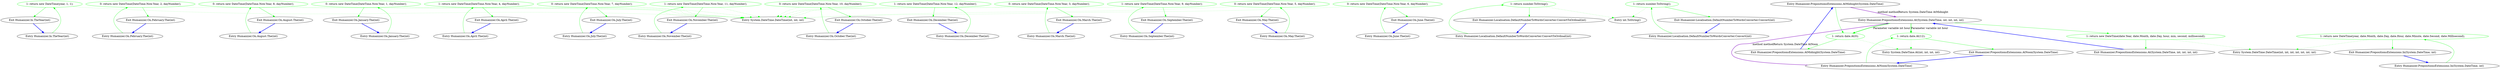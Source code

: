 digraph  {
d1 [cluster="Humanizer.In.TheYear(int)", color=green, community=0, label="1: return new DateTime(year, 1, 1);", span="12-12"];
d0 [cluster="Humanizer.In.TheYear(int)", label="Entry Humanizer.In.TheYear(int)", span="10-10"];
d2 [cluster="Humanizer.In.TheYear(int)", label="Exit Humanizer.In.TheYear(int)", span="10-10"];
d3 [cluster="System.DateTime.DateTime(int, int, int)", label="Entry System.DateTime.DateTime(int, int, int)", span="0-0"];
m2_3 [cluster="int.ToString()", file="InTests.cs", label="Entry int.ToString()", span="0-0"];
m2_4 [cluster="Humanizer.Localisation.DefaultNumberToWordsConverter.ConvertToOrdinal(int)", file="InTests.cs", label="Entry Humanizer.Localisation.DefaultNumberToWordsConverter.ConvertToOrdinal(int)", span="9-9"];
m2_5 [cluster="Humanizer.Localisation.DefaultNumberToWordsConverter.ConvertToOrdinal(int)", color=green, community=0, file="InTests.cs", label="1: return number.ToString();", span="11-11"];
m2_6 [cluster="Humanizer.Localisation.DefaultNumberToWordsConverter.ConvertToOrdinal(int)", file="InTests.cs", label="Exit Humanizer.Localisation.DefaultNumberToWordsConverter.ConvertToOrdinal(int)", span="9-9"];
m2_0 [cluster="Humanizer.Localisation.DefaultNumberToWordsConverter.Convert(int)", file="InTests.cs", label="Entry Humanizer.Localisation.DefaultNumberToWordsConverter.Convert(int)", span="4-4"];
m2_1 [cluster="Humanizer.Localisation.DefaultNumberToWordsConverter.Convert(int)", color=green, community=0, file="InTests.cs", label="1: return number.ToString();", span="6-6"];
m2_2 [cluster="Humanizer.Localisation.DefaultNumberToWordsConverter.Convert(int)", file="InTests.cs", label="Exit Humanizer.Localisation.DefaultNumberToWordsConverter.Convert(int)", span="4-4"];
m5_4 [cluster="Humanizer.On.February.The(int)", file="On.Days.cs", label="Entry Humanizer.On.February.The(int)", span="173-173"];
m5_5 [cluster="Humanizer.On.February.The(int)", color=green, community=0, file="On.Days.cs", label="0: return new DateTime(DateTime.Now.Year, 2, dayNumber);", span="175-175"];
m5_6 [cluster="Humanizer.On.February.The(int)", file="On.Days.cs", label="Exit Humanizer.On.February.The(int)", span="173-173"];
m5_22 [cluster="Humanizer.On.August.The(int)", file="On.Days.cs", label="Entry Humanizer.On.August.The(int)", span="1131-1131"];
m5_23 [cluster="Humanizer.On.August.The(int)", color=green, community=0, file="On.Days.cs", label="0: return new DateTime(DateTime.Now.Year, 8, dayNumber);", span="1133-1133"];
m5_24 [cluster="Humanizer.On.August.The(int)", file="On.Days.cs", label="Exit Humanizer.On.August.The(int)", span="1131-1131"];
m5_0 [cluster="Humanizer.On.January.The(int)", file="On.Days.cs", label="Entry Humanizer.On.January.The(int)", span="10-10"];
m5_1 [cluster="Humanizer.On.January.The(int)", color=green, community=0, file="On.Days.cs", label="0: return new DateTime(DateTime.Now.Year, 1, dayNumber);", span="12-12"];
m5_2 [cluster="Humanizer.On.January.The(int)", file="On.Days.cs", label="Exit Humanizer.On.January.The(int)", span="10-10"];
m5_10 [cluster="Humanizer.On.April.The(int)", file="On.Days.cs", label="Entry Humanizer.On.April.The(int)", span="489-489"];
m5_11 [cluster="Humanizer.On.April.The(int)", color=green, community=0, file="On.Days.cs", label="1: return new DateTime(DateTime.Now.Year, 4, dayNumber);", span="491-491"];
m5_12 [cluster="Humanizer.On.April.The(int)", file="On.Days.cs", label="Exit Humanizer.On.April.The(int)", span="489-489"];
m5_19 [cluster="Humanizer.On.July.The(int)", file="On.Days.cs", label="Entry Humanizer.On.July.The(int)", span="968-968"];
m5_20 [cluster="Humanizer.On.July.The(int)", color=green, community=0, file="On.Days.cs", label="0: return new DateTime(DateTime.Now.Year, 7, dayNumber);", span="970-970"];
m5_21 [cluster="Humanizer.On.July.The(int)", file="On.Days.cs", label="Exit Humanizer.On.July.The(int)", span="968-968"];
m5_31 [cluster="Humanizer.On.November.The(int)", file="On.Days.cs", label="Entry Humanizer.On.November.The(int)", span="1615-1615"];
m5_32 [cluster="Humanizer.On.November.The(int)", color=green, community=0, file="On.Days.cs", label="1: return new DateTime(DateTime.Now.Year, 11, dayNumber);", span="1617-1617"];
m5_33 [cluster="Humanizer.On.November.The(int)", file="On.Days.cs", label="Exit Humanizer.On.November.The(int)", span="1615-1615"];
m5_28 [cluster="Humanizer.On.October.The(int)", file="On.Days.cs", label="Entry Humanizer.On.October.The(int)", span="1452-1452"];
m5_29 [cluster="Humanizer.On.October.The(int)", color=green, community=0, file="On.Days.cs", label="0: return new DateTime(DateTime.Now.Year, 10, dayNumber);", span="1454-1454"];
m5_30 [cluster="Humanizer.On.October.The(int)", file="On.Days.cs", label="Exit Humanizer.On.October.The(int)", span="1452-1452"];
m5_34 [cluster="Humanizer.On.December.The(int)", file="On.Days.cs", label="Entry Humanizer.On.December.The(int)", span="1773-1773"];
m5_35 [cluster="Humanizer.On.December.The(int)", color=green, community=0, file="On.Days.cs", label="1: return new DateTime(DateTime.Now.Year, 12, dayNumber);", span="1775-1775"];
m5_36 [cluster="Humanizer.On.December.The(int)", file="On.Days.cs", label="Exit Humanizer.On.December.The(int)", span="1773-1773"];
m5_7 [cluster="Humanizer.On.March.The(int)", file="On.Days.cs", label="Entry Humanizer.On.March.The(int)", span="326-326"];
m5_8 [cluster="Humanizer.On.March.The(int)", color=green, community=0, file="On.Days.cs", label="0: return new DateTime(DateTime.Now.Year, 3, dayNumber);", span="328-328"];
m5_9 [cluster="Humanizer.On.March.The(int)", file="On.Days.cs", label="Exit Humanizer.On.March.The(int)", span="326-326"];
m5_25 [cluster="Humanizer.On.September.The(int)", file="On.Days.cs", label="Entry Humanizer.On.September.The(int)", span="1294-1294"];
m5_26 [cluster="Humanizer.On.September.The(int)", color=green, community=0, file="On.Days.cs", label="1: return new DateTime(DateTime.Now.Year, 9, dayNumber);", span="1296-1296"];
m5_27 [cluster="Humanizer.On.September.The(int)", file="On.Days.cs", label="Exit Humanizer.On.September.The(int)", span="1294-1294"];
m5_13 [cluster="Humanizer.On.May.The(int)", file="On.Days.cs", label="Entry Humanizer.On.May.The(int)", span="647-647"];
m5_14 [cluster="Humanizer.On.May.The(int)", color=green, community=0, file="On.Days.cs", label="0: return new DateTime(DateTime.Now.Year, 5, dayNumber);", span="649-649"];
m5_15 [cluster="Humanizer.On.May.The(int)", file="On.Days.cs", label="Exit Humanizer.On.May.The(int)", span="647-647"];
m5_16 [cluster="Humanizer.On.June.The(int)", file="On.Days.cs", label="Entry Humanizer.On.June.The(int)", span="810-810"];
m5_17 [cluster="Humanizer.On.June.The(int)", color=green, community=0, file="On.Days.cs", label="0: return new DateTime(DateTime.Now.Year, 6, dayNumber);", span="812-812"];
m5_18 [cluster="Humanizer.On.June.The(int)", file="On.Days.cs", label="Exit Humanizer.On.June.The(int)", span="810-810"];
m7_4 [cluster="Humanizer.PrepositionsExtensions.AtMidnight(System.DateTime)", file="PrepositionsExtensions.cs", label="Entry Humanizer.PrepositionsExtensions.AtMidnight(System.DateTime)", span="15-15"];
m7_5 [cluster="Humanizer.PrepositionsExtensions.AtMidnight(System.DateTime)", color=green, community=0, file="PrepositionsExtensions.cs", label="1: return date.At(0);", span="17-17"];
m7_6 [cluster="Humanizer.PrepositionsExtensions.AtMidnight(System.DateTime)", file="PrepositionsExtensions.cs", label="Exit Humanizer.PrepositionsExtensions.AtMidnight(System.DateTime)", span="15-15"];
m7_8 [cluster="Humanizer.PrepositionsExtensions.AtNoon(System.DateTime)", file="PrepositionsExtensions.cs", label="Entry Humanizer.PrepositionsExtensions.AtNoon(System.DateTime)", span="25-25"];
m7_9 [cluster="Humanizer.PrepositionsExtensions.AtNoon(System.DateTime)", color=green, community=0, file="PrepositionsExtensions.cs", label="1: return date.At(12);", span="27-27"];
m7_10 [cluster="Humanizer.PrepositionsExtensions.AtNoon(System.DateTime)", file="PrepositionsExtensions.cs", label="Exit Humanizer.PrepositionsExtensions.AtNoon(System.DateTime)", span="25-25"];
m7_7 [cluster="System.DateTime.At(int, int, int, int)", file="PrepositionsExtensions.cs", label="Entry System.DateTime.At(int, int, int, int)", span="5-5"];
m7_0 [cluster="Humanizer.PrepositionsExtensions.At(System.DateTime, int, int, int, int)", file="PrepositionsExtensions.cs", label="Entry Humanizer.PrepositionsExtensions.At(System.DateTime, int, int, int, int)", span="5-5"];
m7_1 [cluster="Humanizer.PrepositionsExtensions.At(System.DateTime, int, int, int, int)", color=green, community=0, file="PrepositionsExtensions.cs", label="1: return new DateTime(date.Year, date.Month, date.Day, hour, min, second, millisecond);", span="7-7"];
m7_2 [cluster="Humanizer.PrepositionsExtensions.At(System.DateTime, int, int, int, int)", file="PrepositionsExtensions.cs", label="Exit Humanizer.PrepositionsExtensions.At(System.DateTime, int, int, int, int)", span="5-5"];
m7_11 [cluster="Humanizer.PrepositionsExtensions.In(System.DateTime, int)", file="PrepositionsExtensions.cs", label="Entry Humanizer.PrepositionsExtensions.In(System.DateTime, int)", span="36-36"];
m7_12 [cluster="Humanizer.PrepositionsExtensions.In(System.DateTime, int)", color=green, community=0, file="PrepositionsExtensions.cs", label="1: return new DateTime(year, date.Month, date.Day, date.Hour, date.Minute, date.Second, date.Millisecond);", span="38-38"];
m7_13 [cluster="Humanizer.PrepositionsExtensions.In(System.DateTime, int)", file="PrepositionsExtensions.cs", label="Exit Humanizer.PrepositionsExtensions.In(System.DateTime, int)", span="36-36"];
m7_3 [cluster="System.DateTime.DateTime(int, int, int, int, int, int, int)", file="PrepositionsExtensions.cs", label="Entry System.DateTime.DateTime(int, int, int, int, int, int, int)", span="0-0"];
d1 -> d2  [color=green, key=0, style=solid];
d1 -> d3  [color=green, key=2, style=dotted];
d0 -> d1  [color=green, key=0, style=solid];
d2 -> d0  [color=blue, key=0, style=bold];
m2_4 -> m2_5  [color=green, key=0, style=solid];
m2_5 -> m2_6  [color=green, key=0, style=solid];
m2_5 -> m2_3  [color=green, key=2, style=dotted];
m2_6 -> m2_4  [color=blue, key=0, style=bold];
m2_0 -> m2_1  [color=green, key=0, style=solid];
m2_1 -> m2_2  [color=green, key=0, style=solid];
m2_1 -> m2_3  [color=green, key=2, style=dotted];
m2_2 -> m2_0  [color=blue, key=0, style=bold];
m5_4 -> m5_5  [color=green, key=0, style=solid];
m5_5 -> m5_6  [color=green, key=0, style=solid];
m5_5 -> d3  [color=green, key=2, style=dotted];
m5_6 -> m5_4  [color=blue, key=0, style=bold];
m5_22 -> m5_23  [color=green, key=0, style=solid];
m5_23 -> m5_24  [color=green, key=0, style=solid];
m5_23 -> d3  [color=green, key=2, style=dotted];
m5_24 -> m5_22  [color=blue, key=0, style=bold];
m5_0 -> m5_1  [color=green, key=0, style=solid];
m5_1 -> m5_2  [color=green, key=0, style=solid];
m5_1 -> d3  [color=green, key=2, style=dotted];
m5_2 -> m5_0  [color=blue, key=0, style=bold];
m5_10 -> m5_11  [color=green, key=0, style=solid];
m5_11 -> m5_12  [color=green, key=0, style=solid];
m5_11 -> d3  [color=green, key=2, style=dotted];
m5_12 -> m5_10  [color=blue, key=0, style=bold];
m5_19 -> m5_20  [color=green, key=0, style=solid];
m5_20 -> m5_21  [color=green, key=0, style=solid];
m5_20 -> d3  [color=green, key=2, style=dotted];
m5_21 -> m5_19  [color=blue, key=0, style=bold];
m5_31 -> m5_32  [color=green, key=0, style=solid];
m5_32 -> m5_33  [color=green, key=0, style=solid];
m5_32 -> d3  [color=green, key=2, style=dotted];
m5_33 -> m5_31  [color=blue, key=0, style=bold];
m5_28 -> m5_29  [color=green, key=0, style=solid];
m5_29 -> m5_30  [color=green, key=0, style=solid];
m5_29 -> d3  [color=green, key=2, style=dotted];
m5_30 -> m5_28  [color=blue, key=0, style=bold];
m5_34 -> m5_35  [color=green, key=0, style=solid];
m5_35 -> m5_36  [color=green, key=0, style=solid];
m5_35 -> d3  [color=green, key=2, style=dotted];
m5_36 -> m5_34  [color=blue, key=0, style=bold];
m5_7 -> m5_8  [color=green, key=0, style=solid];
m5_8 -> m5_9  [color=green, key=0, style=solid];
m5_8 -> d3  [color=green, key=2, style=dotted];
m5_9 -> m5_7  [color=blue, key=0, style=bold];
m5_25 -> m5_26  [color=green, key=0, style=solid];
m5_26 -> m5_27  [color=green, key=0, style=solid];
m5_26 -> d3  [color=green, key=2, style=dotted];
m5_27 -> m5_25  [color=blue, key=0, style=bold];
m5_13 -> m5_14  [color=green, key=0, style=solid];
m5_14 -> m5_15  [color=green, key=0, style=solid];
m5_14 -> d3  [color=green, key=2, style=dotted];
m5_15 -> m5_13  [color=blue, key=0, style=bold];
m5_16 -> m5_17  [color=green, key=0, style=solid];
m5_17 -> m5_18  [color=green, key=0, style=solid];
m5_17 -> d3  [color=green, key=2, style=dotted];
m5_18 -> m5_16  [color=blue, key=0, style=bold];
m7_4 -> m7_5  [color=green, key=0, style=solid];
m7_4 -> m7_0  [color=darkorchid, key=3, label="method methodReturn System.DateTime AtMidnight", style=bold];
m7_5 -> m7_6  [color=green, key=0, style=solid];
m7_5 -> m7_7  [color=green, key=2, style=dotted];
m7_6 -> m7_4  [color=blue, key=0, style=bold];
m7_8 -> m7_9  [color=green, key=0, style=solid];
m7_8 -> m7_0  [color=darkorchid, key=3, label="method methodReturn System.DateTime AtNoon", style=bold];
m7_9 -> m7_10  [color=green, key=0, style=solid];
m7_9 -> m7_7  [color=green, key=2, style=dotted];
m7_10 -> m7_8  [color=blue, key=0, style=bold];
m7_0 -> m7_1  [color=green, key=0, style=solid];
m7_0 -> m7_5  [color=green, key=3, label="Parameter variable int hour", style=bold];
m7_0 -> m7_9  [color=green, key=3, label="Parameter variable int hour", style=bold];
m7_1 -> m7_2  [color=green, key=0, style=solid];
m7_1 -> m7_3  [color=green, key=2, style=dotted];
m7_2 -> m7_0  [color=blue, key=0, style=bold];
m7_11 -> m7_12  [color=green, key=0, style=solid];
m7_12 -> m7_13  [color=green, key=0, style=solid];
m7_12 -> m7_3  [color=green, key=2, style=dotted];
m7_13 -> m7_11  [color=blue, key=0, style=bold];
}
